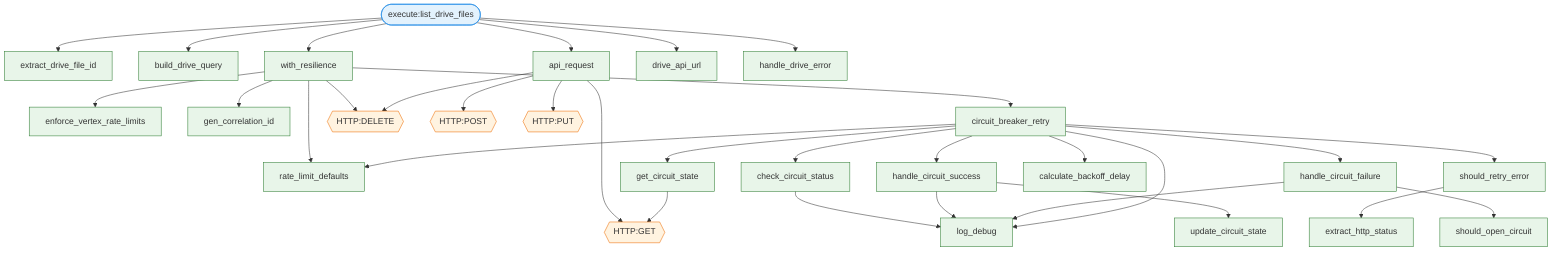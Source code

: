 flowchart TD
  execute_list_drive_files([execute:list_drive_files])
  extract_drive_file_id[extract_drive_file_id]
  build_drive_query[build_drive_query]
  with_resilience[with_resilience]
  rate_limit_defaults[rate_limit_defaults]
  enforce_vertex_rate_limits[enforce_vertex_rate_limits]
  gen_correlation_id[gen_correlation_id]
  circuit_breaker_retry[circuit_breaker_retry]
  get_circuit_state[get_circuit_state]
  HTTP_GET{{HTTP:GET}}
  check_circuit_status[check_circuit_status]
  log_debug[log_debug]
  handle_circuit_success[handle_circuit_success]
  update_circuit_state[update_circuit_state]
  should_retry_error[should_retry_error]
  extract_http_status[extract_http_status]
  calculate_backoff_delay[calculate_backoff_delay]
  handle_circuit_failure[handle_circuit_failure]
  should_open_circuit[should_open_circuit]
  HTTP_DELETE{{HTTP:DELETE}}
  api_request[api_request]
  HTTP_POST{{HTTP:POST}}
  HTTP_PUT{{HTTP:PUT}}
  drive_api_url[drive_api_url]
  handle_drive_error[handle_drive_error]
  execute_list_drive_files --> extract_drive_file_id
  execute_list_drive_files --> build_drive_query
  execute_list_drive_files --> with_resilience
  execute_list_drive_files --> api_request
  execute_list_drive_files --> drive_api_url
  execute_list_drive_files --> handle_drive_error
  with_resilience --> rate_limit_defaults
  with_resilience --> enforce_vertex_rate_limits
  with_resilience --> gen_correlation_id
  with_resilience --> circuit_breaker_retry
  with_resilience --> HTTP_DELETE
  api_request --> HTTP_GET
  api_request --> HTTP_POST
  api_request --> HTTP_PUT
  api_request --> HTTP_DELETE
  get_circuit_state --> HTTP_GET
  check_circuit_status --> log_debug
  should_retry_error --> extract_http_status
  handle_circuit_success --> update_circuit_state
  handle_circuit_success --> log_debug
  handle_circuit_failure --> should_open_circuit
  handle_circuit_failure --> log_debug
  circuit_breaker_retry --> rate_limit_defaults
  circuit_breaker_retry --> get_circuit_state
  circuit_breaker_retry --> check_circuit_status
  circuit_breaker_retry --> handle_circuit_success
  circuit_breaker_retry --> should_retry_error
  circuit_breaker_retry --> calculate_backoff_delay
  circuit_breaker_retry --> log_debug
  circuit_breaker_retry --> handle_circuit_failure
  classDef action fill:#E3F2FD,stroke:#1E88E5,stroke-width:1px;
  classDef method fill:#E8F5E9,stroke:#2E7D32,stroke-width:1px;
  classDef http   fill:#FFF3E0,stroke:#EF6C00,stroke-width:1px;
  class execute_list_drive_files action;
  class extract_drive_file_id method;
  class build_drive_query method;
  class with_resilience method;
  class rate_limit_defaults method;
  class enforce_vertex_rate_limits method;
  class gen_correlation_id method;
  class circuit_breaker_retry method;
  class get_circuit_state method;
  class check_circuit_status method;
  class log_debug method;
  class handle_circuit_success method;
  class update_circuit_state method;
  class should_retry_error method;
  class extract_http_status method;
  class calculate_backoff_delay method;
  class handle_circuit_failure method;
  class should_open_circuit method;
  class api_request method;
  class drive_api_url method;
  class handle_drive_error method;
  class HTTP_GET http;
  class HTTP_DELETE http;
  class HTTP_POST http;
  class HTTP_PUT http;